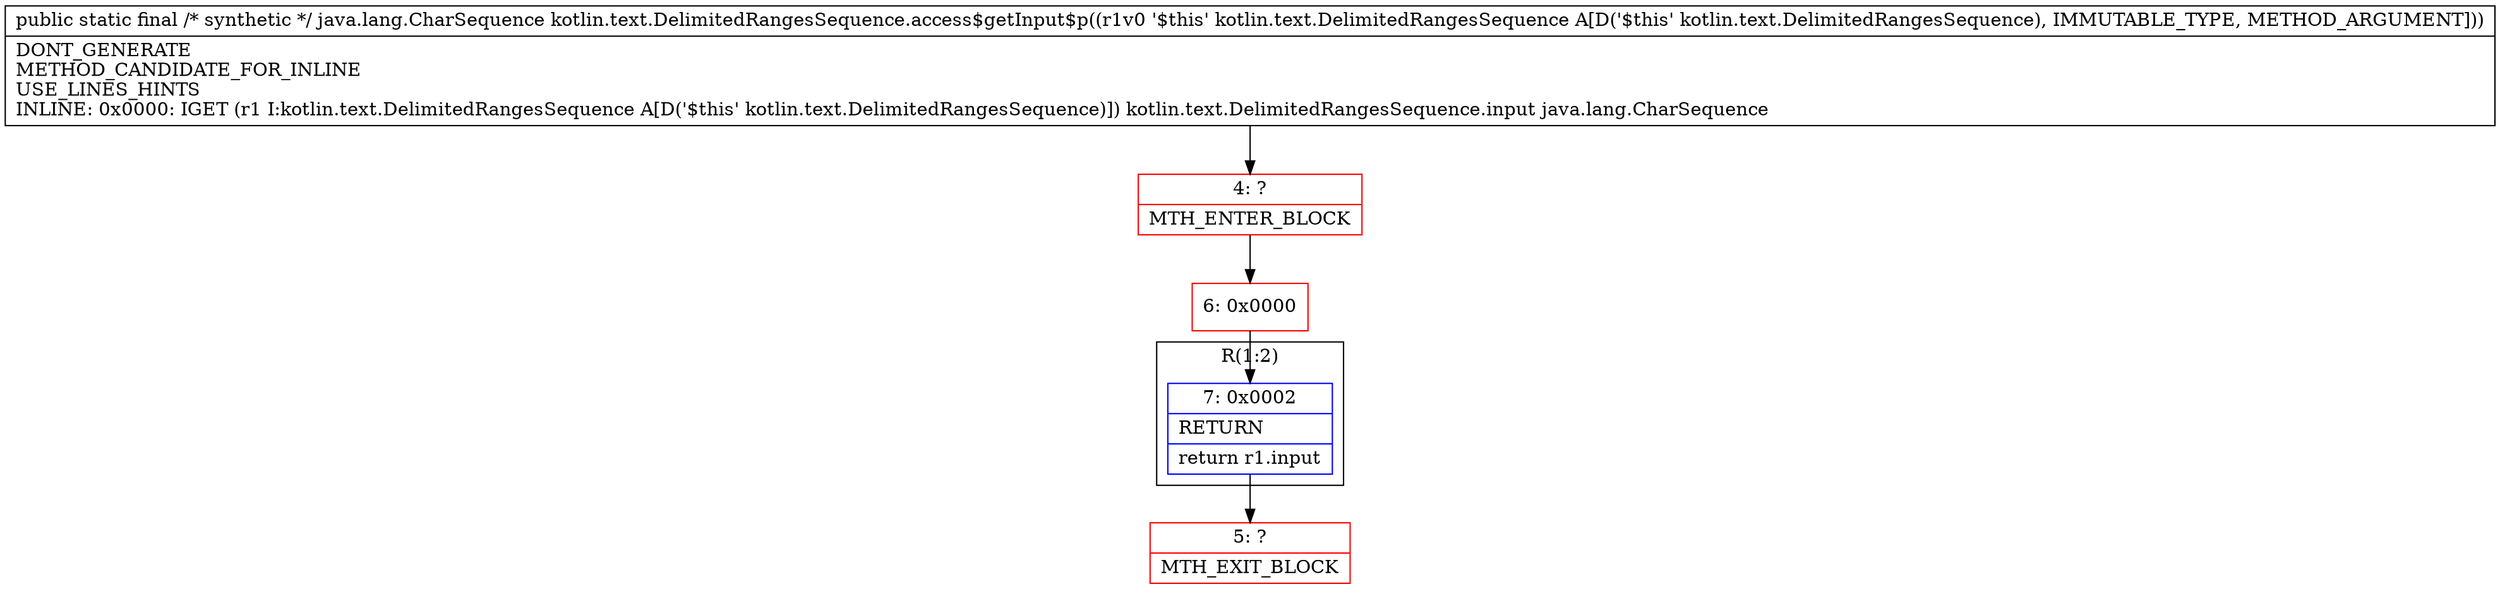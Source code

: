 digraph "CFG forkotlin.text.DelimitedRangesSequence.access$getInput$p(Lkotlin\/text\/DelimitedRangesSequence;)Ljava\/lang\/CharSequence;" {
subgraph cluster_Region_1874910553 {
label = "R(1:2)";
node [shape=record,color=blue];
Node_7 [shape=record,label="{7\:\ 0x0002|RETURN\l|return r1.input\l}"];
}
Node_4 [shape=record,color=red,label="{4\:\ ?|MTH_ENTER_BLOCK\l}"];
Node_6 [shape=record,color=red,label="{6\:\ 0x0000}"];
Node_5 [shape=record,color=red,label="{5\:\ ?|MTH_EXIT_BLOCK\l}"];
MethodNode[shape=record,label="{public static final \/* synthetic *\/ java.lang.CharSequence kotlin.text.DelimitedRangesSequence.access$getInput$p((r1v0 '$this' kotlin.text.DelimitedRangesSequence A[D('$this' kotlin.text.DelimitedRangesSequence), IMMUTABLE_TYPE, METHOD_ARGUMENT]))  | DONT_GENERATE\lMETHOD_CANDIDATE_FOR_INLINE\lUSE_LINES_HINTS\lINLINE: 0x0000: IGET  (r1 I:kotlin.text.DelimitedRangesSequence A[D('$this' kotlin.text.DelimitedRangesSequence)]) kotlin.text.DelimitedRangesSequence.input java.lang.CharSequence\l}"];
MethodNode -> Node_4;Node_7 -> Node_5;
Node_4 -> Node_6;
Node_6 -> Node_7;
}

